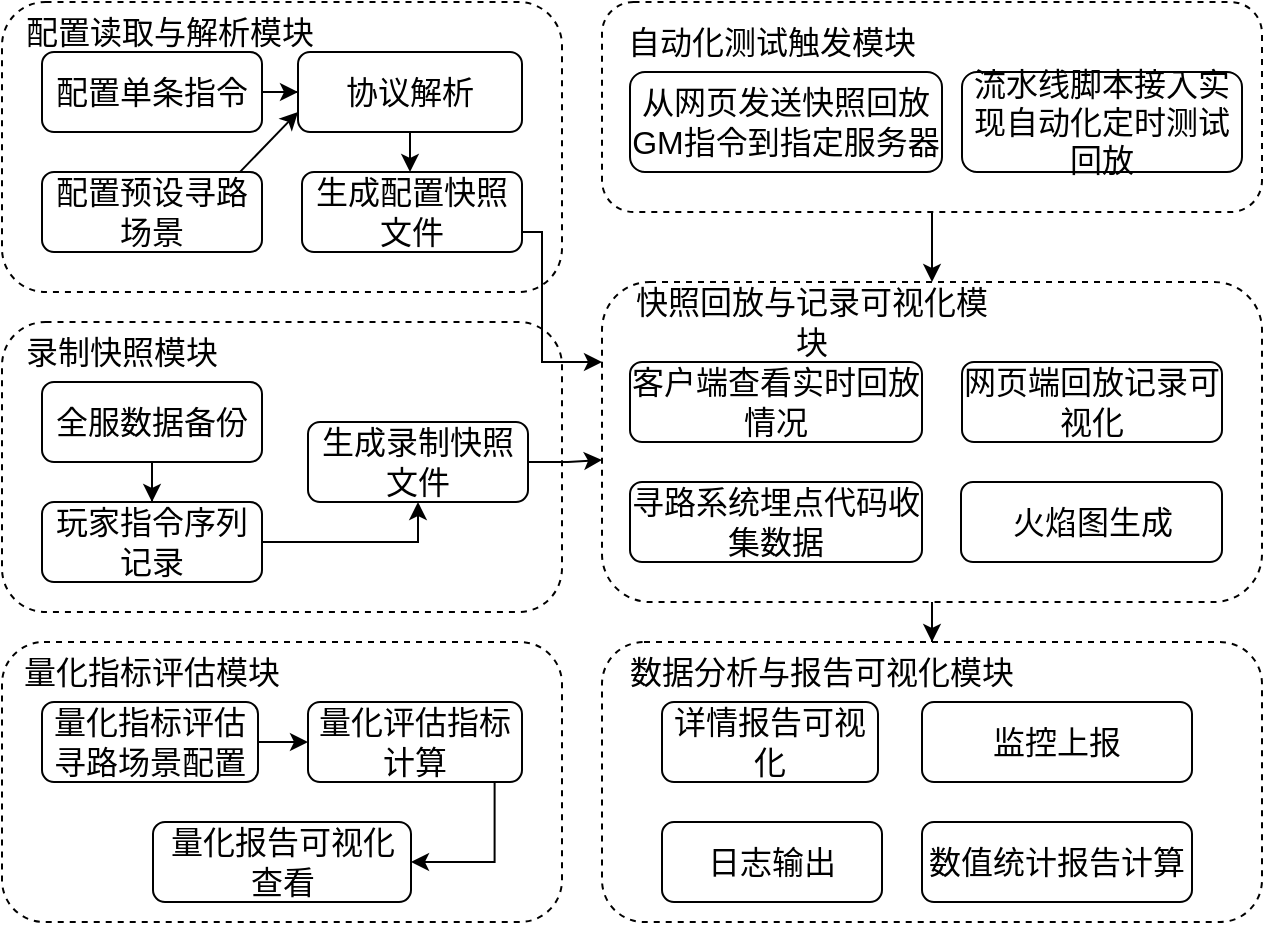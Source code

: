 <mxfile version="21.1.8" type="github">
  <diagram name="第 1 页" id="_HLhGxwpYuxkz-Yx8gkG">
    <mxGraphModel dx="794" dy="470" grid="1" gridSize="10" guides="1" tooltips="1" connect="1" arrows="1" fold="1" page="1" pageScale="1" pageWidth="827" pageHeight="1169" math="0" shadow="0">
      <root>
        <mxCell id="0" />
        <mxCell id="1" parent="0" />
        <mxCell id="xh50NrFgKcKKcXBhV88J-38" style="edgeStyle=orthogonalEdgeStyle;rounded=0;orthogonalLoop=1;jettySize=auto;html=1;entryX=0.5;entryY=0;entryDx=0;entryDy=0;fontSize=16;" parent="1" source="xh50NrFgKcKKcXBhV88J-18" target="xh50NrFgKcKKcXBhV88J-19" edge="1">
          <mxGeometry relative="1" as="geometry">
            <mxPoint x="570" y="365" as="targetPoint" />
          </mxGeometry>
        </mxCell>
        <mxCell id="xh50NrFgKcKKcXBhV88J-18" value="" style="rounded=1;whiteSpace=wrap;html=1;dashed=1;fontSize=16;" parent="1" vertex="1">
          <mxGeometry x="400" y="180" width="330" height="160" as="geometry" />
        </mxCell>
        <mxCell id="xh50NrFgKcKKcXBhV88J-13" value="" style="rounded=1;whiteSpace=wrap;html=1;dashed=1;fontSize=16;" parent="1" vertex="1">
          <mxGeometry x="100" y="200" width="280" height="145" as="geometry" />
        </mxCell>
        <mxCell id="xh50NrFgKcKKcXBhV88J-12" value="" style="rounded=1;whiteSpace=wrap;html=1;dashed=1;fontSize=16;" parent="1" vertex="1">
          <mxGeometry x="100" y="40" width="280" height="145" as="geometry" />
        </mxCell>
        <mxCell id="xh50NrFgKcKKcXBhV88J-29" style="edgeStyle=orthogonalEdgeStyle;rounded=0;orthogonalLoop=1;jettySize=auto;html=1;exitX=1;exitY=0.5;exitDx=0;exitDy=0;fontSize=16;" parent="1" source="xh50NrFgKcKKcXBhV88J-1" target="xh50NrFgKcKKcXBhV88J-3" edge="1">
          <mxGeometry relative="1" as="geometry" />
        </mxCell>
        <mxCell id="xh50NrFgKcKKcXBhV88J-1" value="配置单条指令" style="rounded=1;whiteSpace=wrap;html=1;fontSize=16;" parent="1" vertex="1">
          <mxGeometry x="120" y="65" width="110" height="40" as="geometry" />
        </mxCell>
        <mxCell id="xh50NrFgKcKKcXBhV88J-30" style="rounded=0;orthogonalLoop=1;jettySize=auto;html=1;entryX=0;entryY=0.75;entryDx=0;entryDy=0;exitX=0.885;exitY=0.042;exitDx=0;exitDy=0;exitPerimeter=0;fontSize=16;" parent="1" source="xh50NrFgKcKKcXBhV88J-2" target="xh50NrFgKcKKcXBhV88J-3" edge="1">
          <mxGeometry relative="1" as="geometry">
            <mxPoint x="230" y="130" as="sourcePoint" />
          </mxGeometry>
        </mxCell>
        <mxCell id="xh50NrFgKcKKcXBhV88J-2" value="配置预设寻路场景" style="rounded=1;whiteSpace=wrap;html=1;fontSize=16;" parent="1" vertex="1">
          <mxGeometry x="120" y="125" width="110" height="40" as="geometry" />
        </mxCell>
        <mxCell id="xh50NrFgKcKKcXBhV88J-31" style="edgeStyle=orthogonalEdgeStyle;rounded=0;orthogonalLoop=1;jettySize=auto;html=1;fontSize=16;" parent="1" source="xh50NrFgKcKKcXBhV88J-3" target="xh50NrFgKcKKcXBhV88J-4" edge="1">
          <mxGeometry relative="1" as="geometry">
            <Array as="points">
              <mxPoint x="305" y="125" />
              <mxPoint x="305" y="125" />
            </Array>
          </mxGeometry>
        </mxCell>
        <mxCell id="xh50NrFgKcKKcXBhV88J-3" value="协议解析" style="rounded=1;whiteSpace=wrap;html=1;fontSize=16;" parent="1" vertex="1">
          <mxGeometry x="248" y="65" width="112" height="40" as="geometry" />
        </mxCell>
        <mxCell id="xh50NrFgKcKKcXBhV88J-36" style="edgeStyle=orthogonalEdgeStyle;rounded=0;orthogonalLoop=1;jettySize=auto;html=1;entryX=0;entryY=0.25;entryDx=0;entryDy=0;fontSize=16;" parent="1" source="xh50NrFgKcKKcXBhV88J-4" target="xh50NrFgKcKKcXBhV88J-18" edge="1">
          <mxGeometry relative="1" as="geometry">
            <Array as="points">
              <mxPoint x="370" y="155" />
              <mxPoint x="370" y="220" />
            </Array>
          </mxGeometry>
        </mxCell>
        <mxCell id="xh50NrFgKcKKcXBhV88J-4" value="生成配置快照文件" style="rounded=1;whiteSpace=wrap;html=1;fontSize=16;" parent="1" vertex="1">
          <mxGeometry x="250" y="125" width="110" height="40" as="geometry" />
        </mxCell>
        <mxCell id="xh50NrFgKcKKcXBhV88J-32" style="edgeStyle=orthogonalEdgeStyle;rounded=0;orthogonalLoop=1;jettySize=auto;html=1;fontSize=16;" parent="1" source="xh50NrFgKcKKcXBhV88J-5" target="xh50NrFgKcKKcXBhV88J-6" edge="1">
          <mxGeometry relative="1" as="geometry" />
        </mxCell>
        <mxCell id="xh50NrFgKcKKcXBhV88J-5" value="全服数据备份" style="rounded=1;whiteSpace=wrap;html=1;fontSize=16;" parent="1" vertex="1">
          <mxGeometry x="120" y="230" width="110" height="40" as="geometry" />
        </mxCell>
        <mxCell id="xh50NrFgKcKKcXBhV88J-33" style="rounded=0;orthogonalLoop=1;jettySize=auto;html=1;entryX=0.5;entryY=1;entryDx=0;entryDy=0;edgeStyle=orthogonalEdgeStyle;fontSize=16;" parent="1" source="xh50NrFgKcKKcXBhV88J-6" target="xh50NrFgKcKKcXBhV88J-7" edge="1">
          <mxGeometry relative="1" as="geometry" />
        </mxCell>
        <mxCell id="xh50NrFgKcKKcXBhV88J-6" value="玩家指令序列记录" style="rounded=1;whiteSpace=wrap;html=1;fontSize=16;" parent="1" vertex="1">
          <mxGeometry x="120" y="290" width="110" height="40" as="geometry" />
        </mxCell>
        <mxCell id="xh50NrFgKcKKcXBhV88J-34" style="edgeStyle=orthogonalEdgeStyle;rounded=0;orthogonalLoop=1;jettySize=auto;html=1;fontSize=16;" parent="1" source="xh50NrFgKcKKcXBhV88J-7" edge="1">
          <mxGeometry relative="1" as="geometry">
            <mxPoint x="400" y="269" as="targetPoint" />
          </mxGeometry>
        </mxCell>
        <mxCell id="xh50NrFgKcKKcXBhV88J-7" value="生成录制快照文件" style="rounded=1;whiteSpace=wrap;html=1;fontSize=16;" parent="1" vertex="1">
          <mxGeometry x="253" y="250" width="110" height="40" as="geometry" />
        </mxCell>
        <mxCell id="xh50NrFgKcKKcXBhV88J-37" style="edgeStyle=orthogonalEdgeStyle;rounded=0;orthogonalLoop=1;jettySize=auto;html=1;entryX=0.5;entryY=0;entryDx=0;entryDy=0;fontSize=16;" parent="1" source="xh50NrFgKcKKcXBhV88J-11" target="xh50NrFgKcKKcXBhV88J-18" edge="1">
          <mxGeometry relative="1" as="geometry" />
        </mxCell>
        <mxCell id="xh50NrFgKcKKcXBhV88J-11" value="" style="rounded=1;whiteSpace=wrap;html=1;dashed=1;fontSize=16;" parent="1" vertex="1">
          <mxGeometry x="400" y="40" width="330" height="105" as="geometry" />
        </mxCell>
        <mxCell id="xh50NrFgKcKKcXBhV88J-9" value="从网页发送快照回放GM指令到指定服务器" style="rounded=1;whiteSpace=wrap;html=1;fontSize=16;" parent="1" vertex="1">
          <mxGeometry x="414" y="75" width="156" height="50" as="geometry" />
        </mxCell>
        <mxCell id="xh50NrFgKcKKcXBhV88J-10" value="流水线脚本接入实现自动化定时测试回放" style="rounded=1;whiteSpace=wrap;html=1;fontSize=16;" parent="1" vertex="1">
          <mxGeometry x="580" y="75" width="140" height="50" as="geometry" />
        </mxCell>
        <mxCell id="xh50NrFgKcKKcXBhV88J-14" value="客户端查看实时回放情况" style="rounded=1;whiteSpace=wrap;html=1;fontSize=16;" parent="1" vertex="1">
          <mxGeometry x="414" y="220" width="146" height="40" as="geometry" />
        </mxCell>
        <mxCell id="xh50NrFgKcKKcXBhV88J-15" value="网页端回放记录可视化" style="rounded=1;whiteSpace=wrap;html=1;fontSize=16;" parent="1" vertex="1">
          <mxGeometry x="580" y="220" width="130" height="40" as="geometry" />
        </mxCell>
        <mxCell id="xh50NrFgKcKKcXBhV88J-16" value="寻路系统埋点代码收集数据" style="rounded=1;whiteSpace=wrap;html=1;fontSize=16;" parent="1" vertex="1">
          <mxGeometry x="414" y="280" width="146" height="40" as="geometry" />
        </mxCell>
        <mxCell id="xh50NrFgKcKKcXBhV88J-17" value="火焰图生成" style="rounded=1;whiteSpace=wrap;html=1;fontSize=16;" parent="1" vertex="1">
          <mxGeometry x="579.5" y="280" width="130.5" height="40" as="geometry" />
        </mxCell>
        <mxCell id="xh50NrFgKcKKcXBhV88J-19" value="" style="rounded=1;whiteSpace=wrap;html=1;dashed=1;fontSize=16;" parent="1" vertex="1">
          <mxGeometry x="400" y="360" width="330" height="140" as="geometry" />
        </mxCell>
        <mxCell id="xh50NrFgKcKKcXBhV88J-20" value="详情报告可视化" style="rounded=1;whiteSpace=wrap;html=1;fontSize=16;" parent="1" vertex="1">
          <mxGeometry x="430" y="390" width="108" height="40" as="geometry" />
        </mxCell>
        <mxCell id="xh50NrFgKcKKcXBhV88J-21" value="数值统计报告计算" style="rounded=1;whiteSpace=wrap;html=1;fontSize=16;" parent="1" vertex="1">
          <mxGeometry x="560" y="450" width="135" height="40" as="geometry" />
        </mxCell>
        <mxCell id="xh50NrFgKcKKcXBhV88J-22" value="日志输出" style="rounded=1;whiteSpace=wrap;html=1;fontSize=16;" parent="1" vertex="1">
          <mxGeometry x="430" y="450" width="110" height="40" as="geometry" />
        </mxCell>
        <mxCell id="xh50NrFgKcKKcXBhV88J-23" value="监控上报" style="rounded=1;whiteSpace=wrap;html=1;fontSize=16;" parent="1" vertex="1">
          <mxGeometry x="560" y="390" width="135" height="40" as="geometry" />
        </mxCell>
        <mxCell id="xh50NrFgKcKKcXBhV88J-24" value="" style="rounded=1;whiteSpace=wrap;html=1;dashed=1;fontSize=16;" parent="1" vertex="1">
          <mxGeometry x="100" y="360" width="280" height="140" as="geometry" />
        </mxCell>
        <mxCell id="xh50NrFgKcKKcXBhV88J-39" style="edgeStyle=orthogonalEdgeStyle;rounded=0;orthogonalLoop=1;jettySize=auto;html=1;fontSize=16;" parent="1" source="xh50NrFgKcKKcXBhV88J-25" target="xh50NrFgKcKKcXBhV88J-28" edge="1">
          <mxGeometry relative="1" as="geometry" />
        </mxCell>
        <mxCell id="xh50NrFgKcKKcXBhV88J-25" value="量化指标评估寻路场景配置" style="rounded=1;whiteSpace=wrap;html=1;fontSize=16;" parent="1" vertex="1">
          <mxGeometry x="120" y="390" width="108" height="40" as="geometry" />
        </mxCell>
        <mxCell id="xh50NrFgKcKKcXBhV88J-27" value="量化报告可视化查看" style="rounded=1;whiteSpace=wrap;html=1;fontSize=16;" parent="1" vertex="1">
          <mxGeometry x="175.5" y="450" width="129" height="40" as="geometry" />
        </mxCell>
        <mxCell id="xh50NrFgKcKKcXBhV88J-40" style="edgeStyle=orthogonalEdgeStyle;rounded=0;orthogonalLoop=1;jettySize=auto;html=1;exitX=0.872;exitY=1.006;exitDx=0;exitDy=0;entryX=1;entryY=0.5;entryDx=0;entryDy=0;exitPerimeter=0;fontSize=16;" parent="1" source="xh50NrFgKcKKcXBhV88J-28" target="xh50NrFgKcKKcXBhV88J-27" edge="1">
          <mxGeometry relative="1" as="geometry">
            <Array as="points">
              <mxPoint x="346" y="470" />
            </Array>
          </mxGeometry>
        </mxCell>
        <mxCell id="xh50NrFgKcKKcXBhV88J-28" value="量化评估指标计算" style="rounded=1;whiteSpace=wrap;html=1;fontSize=16;" parent="1" vertex="1">
          <mxGeometry x="253" y="390" width="107" height="40" as="geometry" />
        </mxCell>
        <mxCell id="bTXjKnrGsCd6ECVmVlAk-1" value="配置读取与解析模块" style="text;html=1;strokeColor=none;fillColor=none;align=center;verticalAlign=middle;whiteSpace=wrap;rounded=0;fontSize=16;" parent="1" vertex="1">
          <mxGeometry x="108" y="40" width="152" height="30" as="geometry" />
        </mxCell>
        <mxCell id="bTXjKnrGsCd6ECVmVlAk-2" value="录制快照模块" style="text;html=1;strokeColor=none;fillColor=none;align=center;verticalAlign=middle;whiteSpace=wrap;rounded=0;fontSize=16;" parent="1" vertex="1">
          <mxGeometry x="100" y="200" width="120" height="30" as="geometry" />
        </mxCell>
        <mxCell id="bTXjKnrGsCd6ECVmVlAk-3" value="量化指标评估模块" style="text;html=1;strokeColor=none;fillColor=none;align=center;verticalAlign=middle;whiteSpace=wrap;rounded=0;fontSize=16;" parent="1" vertex="1">
          <mxGeometry x="100" y="360" width="150" height="30" as="geometry" />
        </mxCell>
        <mxCell id="bTXjKnrGsCd6ECVmVlAk-4" value="自动化测试触发模块" style="text;html=1;strokeColor=none;fillColor=none;align=center;verticalAlign=middle;whiteSpace=wrap;rounded=0;fontSize=16;" parent="1" vertex="1">
          <mxGeometry x="410" y="45" width="150" height="30" as="geometry" />
        </mxCell>
        <mxCell id="bTXjKnrGsCd6ECVmVlAk-5" value="快照回放与记录可视化模块" style="text;html=1;strokeColor=none;fillColor=none;align=center;verticalAlign=middle;whiteSpace=wrap;rounded=0;fontSize=16;" parent="1" vertex="1">
          <mxGeometry x="410" y="185" width="190" height="30" as="geometry" />
        </mxCell>
        <mxCell id="bTXjKnrGsCd6ECVmVlAk-6" value="数据分析与报告可视化模块" style="text;html=1;strokeColor=none;fillColor=none;align=center;verticalAlign=middle;whiteSpace=wrap;rounded=0;fontSize=16;" parent="1" vertex="1">
          <mxGeometry x="410" y="360" width="200" height="30" as="geometry" />
        </mxCell>
      </root>
    </mxGraphModel>
  </diagram>
</mxfile>
